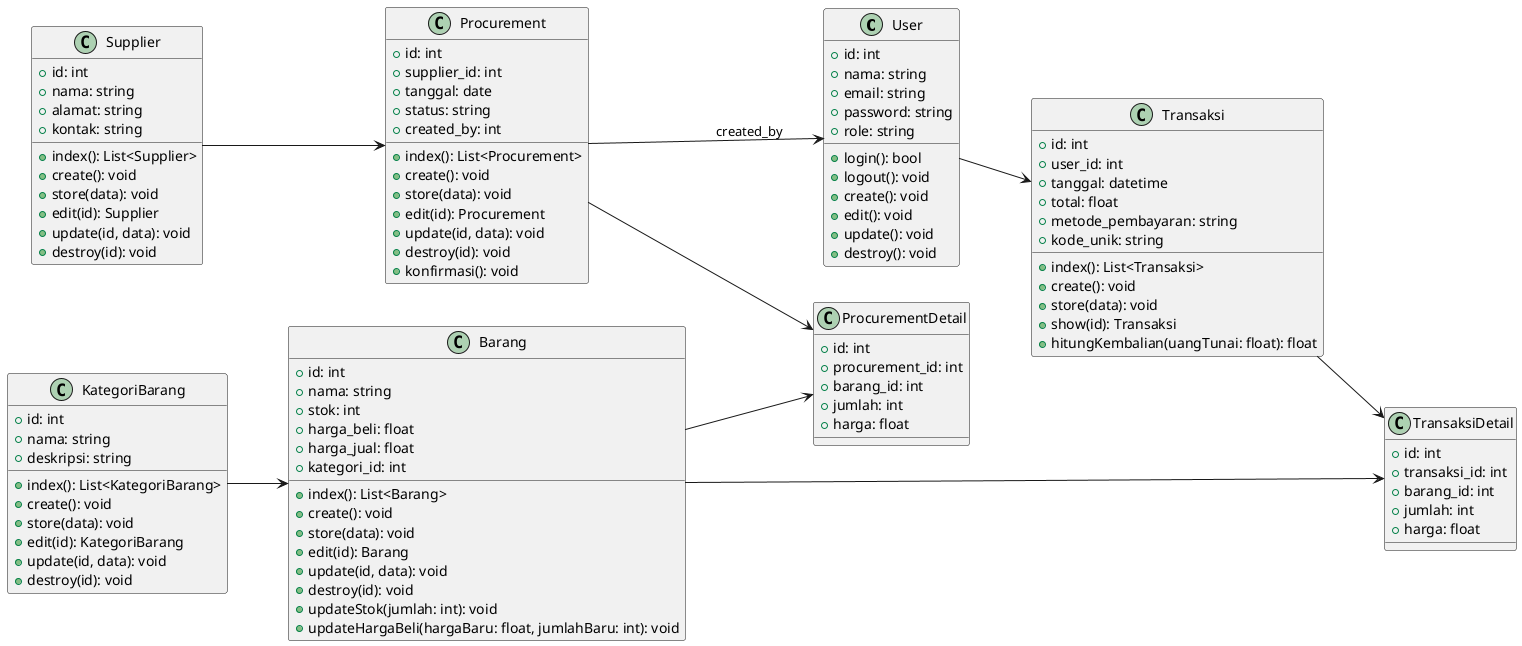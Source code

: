 @startuml
left to right direction

' ======================
' CLASS DEFINITIONS
' ======================

class User {
  +id: int
  +nama: string
  +email: string
  +password: string
  +role: string

  +login(): bool
  +logout(): void
  +create(): void
  +edit(): void
  +update(): void
  +destroy(): void
}

class KategoriBarang {
  +id: int
  +nama: string
  +deskripsi: string

  +index(): List<KategoriBarang>
  +create(): void
  +store(data): void
  +edit(id): KategoriBarang
  +update(id, data): void
  +destroy(id): void
}

class Barang {
  +id: int
  +nama: string
  +stok: int
  +harga_beli: float
  +harga_jual: float
  +kategori_id: int

  +index(): List<Barang>
  +create(): void
  +store(data): void
  +edit(id): Barang
  +update(id, data): void
  +destroy(id): void
  +updateStok(jumlah: int): void
  +updateHargaBeli(hargaBaru: float, jumlahBaru: int): void
}

class Supplier {
  +id: int
  +nama: string
  +alamat: string
  +kontak: string

  +index(): List<Supplier>
  +create(): void
  +store(data): void
  +edit(id): Supplier
  +update(id, data): void
  +destroy(id): void
}

class Procurement {
  +id: int
  +supplier_id: int
  +tanggal: date
  +status: string
  +created_by: int

  +index(): List<Procurement>
  +create(): void
  +store(data): void
  +edit(id): Procurement
  +update(id, data): void
  +destroy(id): void
  +konfirmasi(): void
}

class ProcurementDetail {
  +id: int
  +procurement_id: int
  +barang_id: int
  +jumlah: int
  +harga: float
}

class Transaksi {
  +id: int
  +user_id: int
  +tanggal: datetime
  +total: float
  +metode_pembayaran: string
  +kode_unik: string

  +index(): List<Transaksi>
  +create(): void
  +store(data): void
  +show(id): Transaksi
  +hitungKembalian(uangTunai: float): float
}

class TransaksiDetail {
  +id: int
  +transaksi_id: int
  +barang_id: int
  +jumlah: int
  +harga: float
}

' ======================
' RELATIONSHIPS
' ======================

User --> Transaksi
KategoriBarang --> Barang
Barang --> TransaksiDetail
Barang --> ProcurementDetail
Supplier --> Procurement
Procurement --> ProcurementDetail
Transaksi --> TransaksiDetail
Procurement --> User : created_by

@enduml
